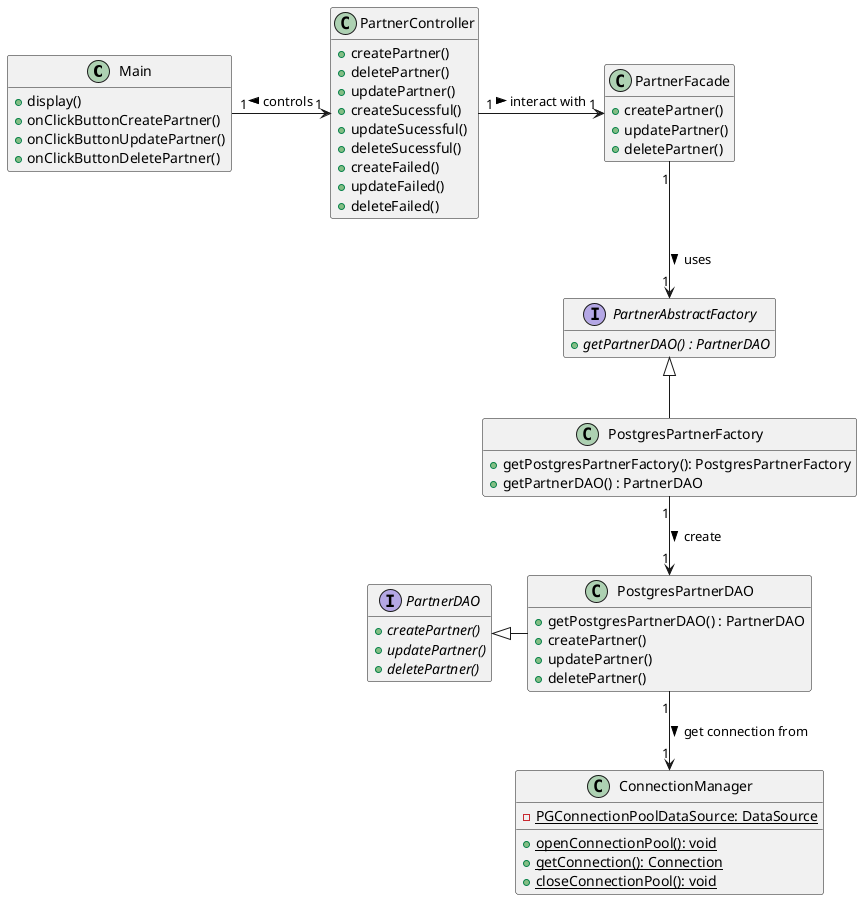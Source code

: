 @startuml PartnerClassDiagram
hide empty members

class Main {
  + display()
  + onClickButtonCreatePartner()
  + onClickButtonUpdatePartner()
  + onClickButtonDeletePartner()
}

class PartnerController {
  + createPartner()
  + deletePartner()
  + updatePartner()
  + createSucessful()
  + updateSucessful()
  + deleteSucessful()
  + createFailed()
  + updateFailed()
  + deleteFailed()
}


class PartnerFacade {
  + createPartner()
  + updatePartner()
  + deletePartner()
}


interface PartnerAbstractFactory {
  + {abstract} getPartnerDAO() : PartnerDAO

}


class PostgresPartnerFactory {
  + getPostgresPartnerFactory(): PostgresPartnerFactory
  + getPartnerDAO() : PartnerDAO
}


Interface PartnerDAO {
  + {abstract} createPartner()
  + {abstract} updatePartner()
  + {abstract} deletePartner()
}


class PostgresPartnerDAO{
  + getPostgresPartnerDAO() : PartnerDAO
  + createPartner()
  + updatePartner()
  + deletePartner()
}


class ConnectionManager {
  - {static} PGConnectionPoolDataSource: DataSource
  + {static} openConnectionPool(): void
  + {static} getConnection(): Connection
  + {static} closeConnectionPool(): void
}

PostgresPartnerFactory -u-|> PartnerAbstractFactory
PostgresPartnerDAO     -l-|> PartnerDAO

Main            "1" -r-> "1" PartnerController: <  controls
PartnerController      "1" -r-> "1" PartnerFacade: > interact with
PartnerFacade          "1" --> "1" PartnerAbstractFactory: > uses
PostgresPartnerFactory "1" --> "1" PostgresPartnerDAO: > create
PostgresPartnerDAO     "1" --> "1" ConnectionManager:> get connection from

@enduml